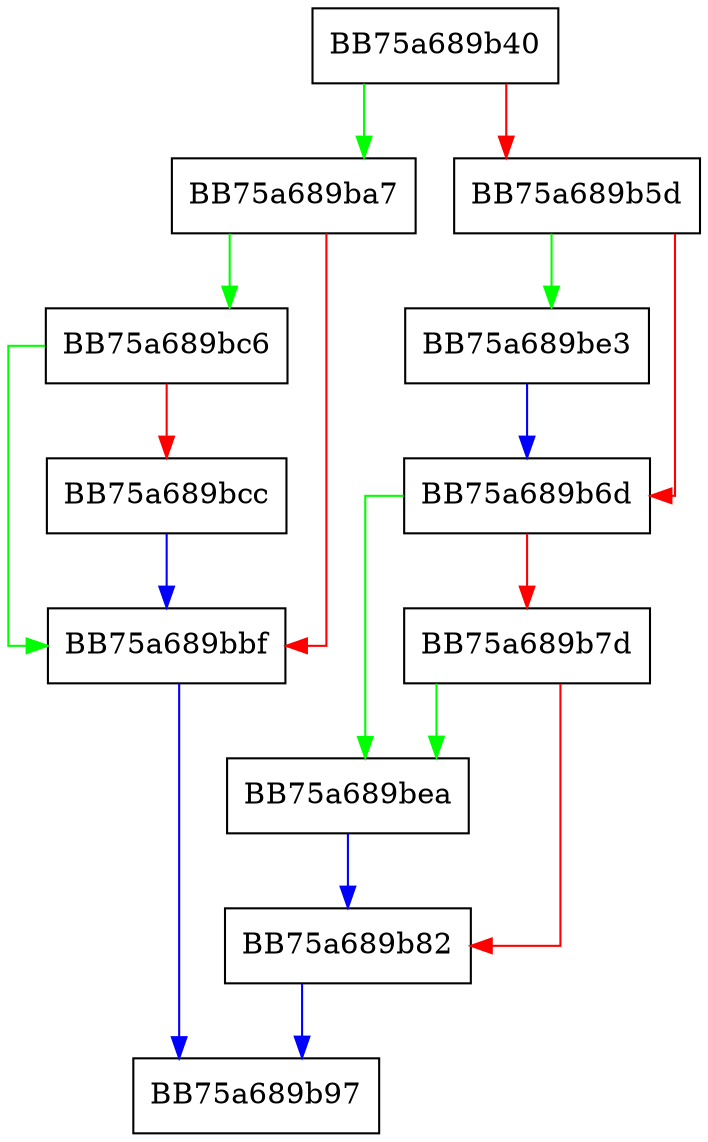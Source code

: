 digraph FillCacheRemoveEntryData {
  node [shape="box"];
  graph [splines=ortho];
  BB75a689b40 -> BB75a689ba7 [color="green"];
  BB75a689b40 -> BB75a689b5d [color="red"];
  BB75a689b5d -> BB75a689be3 [color="green"];
  BB75a689b5d -> BB75a689b6d [color="red"];
  BB75a689b6d -> BB75a689bea [color="green"];
  BB75a689b6d -> BB75a689b7d [color="red"];
  BB75a689b7d -> BB75a689bea [color="green"];
  BB75a689b7d -> BB75a689b82 [color="red"];
  BB75a689b82 -> BB75a689b97 [color="blue"];
  BB75a689ba7 -> BB75a689bc6 [color="green"];
  BB75a689ba7 -> BB75a689bbf [color="red"];
  BB75a689bbf -> BB75a689b97 [color="blue"];
  BB75a689bc6 -> BB75a689bbf [color="green"];
  BB75a689bc6 -> BB75a689bcc [color="red"];
  BB75a689bcc -> BB75a689bbf [color="blue"];
  BB75a689be3 -> BB75a689b6d [color="blue"];
  BB75a689bea -> BB75a689b82 [color="blue"];
}